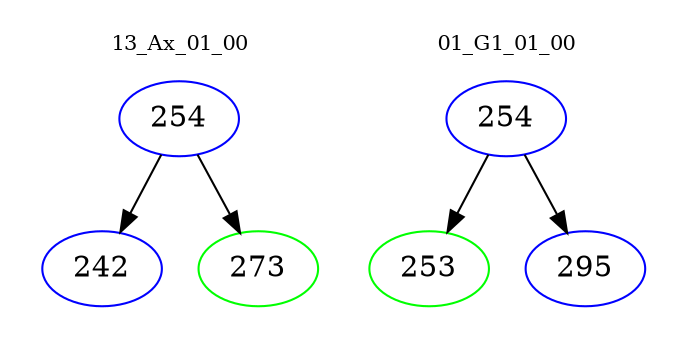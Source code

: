 digraph{
subgraph cluster_0 {
color = white
label = "13_Ax_01_00";
fontsize=10;
T0_254 [label="254", color="blue"]
T0_254 -> T0_242 [color="black"]
T0_242 [label="242", color="blue"]
T0_254 -> T0_273 [color="black"]
T0_273 [label="273", color="green"]
}
subgraph cluster_1 {
color = white
label = "01_G1_01_00";
fontsize=10;
T1_254 [label="254", color="blue"]
T1_254 -> T1_253 [color="black"]
T1_253 [label="253", color="green"]
T1_254 -> T1_295 [color="black"]
T1_295 [label="295", color="blue"]
}
}
